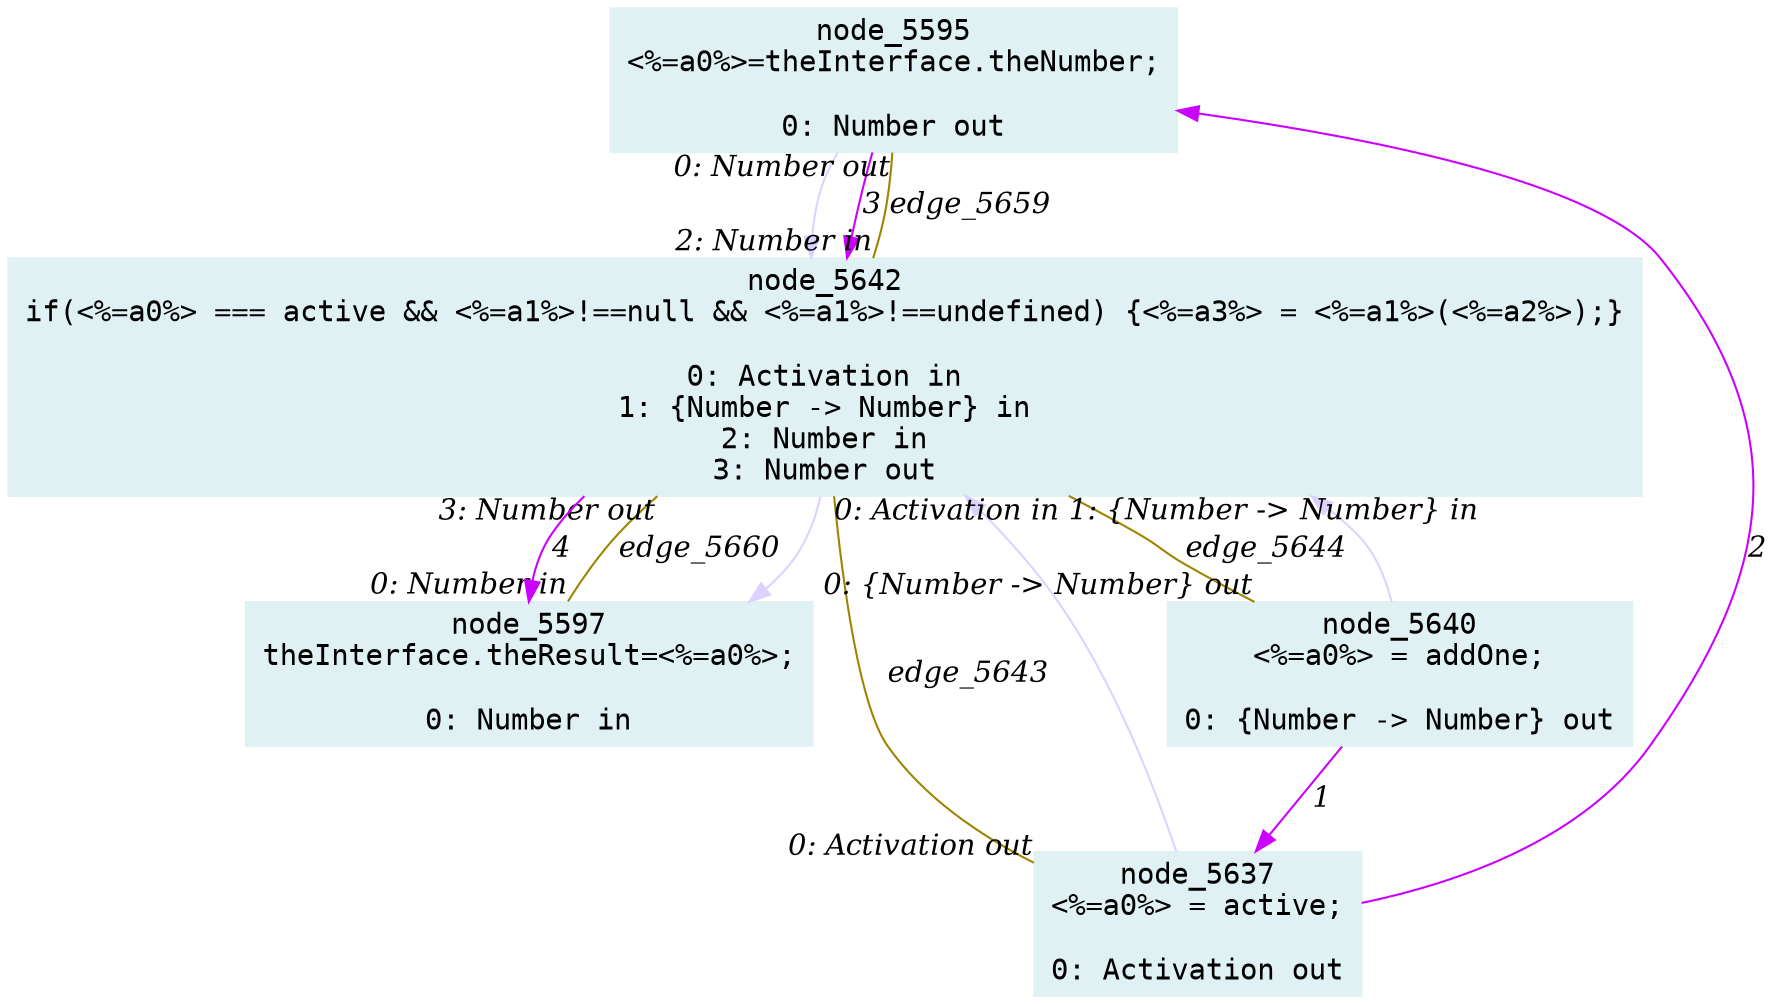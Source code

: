 digraph g{node_5595 [shape="box", style="filled", color="#dff1f2", fontname="Courier", label="node_5595
<%=a0%>=theInterface.theNumber;

0: Number out" ]
node_5597 [shape="box", style="filled", color="#dff1f2", fontname="Courier", label="node_5597
theInterface.theResult=<%=a0%>;

0: Number in" ]
node_5637 [shape="box", style="filled", color="#dff1f2", fontname="Courier", label="node_5637
<%=a0%> = active;

0: Activation out" ]
node_5640 [shape="box", style="filled", color="#dff1f2", fontname="Courier", label="node_5640
<%=a0%> = addOne;

0: {Number -> Number} out" ]
node_5642 [shape="box", style="filled", color="#dff1f2", fontname="Courier", label="node_5642
if(<%=a0%> === active && <%=a1%>!==null && <%=a1%>!==undefined) {<%=a3%> = <%=a1%>(<%=a2%>);}

0: Activation in
1: {Number -> Number} in
2: Number in
3: Number out" ]
node_5642 -> node_5597 [dir=forward, arrowHead=normal, fontname="Times-Italic", arrowsize=1, color="#ddd2ff", label="",  headlabel="", taillabel="" ]
node_5595 -> node_5642 [dir=forward, arrowHead=normal, fontname="Times-Italic", arrowsize=1, color="#ddd2ff", label="",  headlabel="", taillabel="" ]
node_5637 -> node_5642 [dir=forward, arrowHead=normal, fontname="Times-Italic", arrowsize=1, color="#ddd2ff", label="",  headlabel="", taillabel="" ]
node_5640 -> node_5642 [dir=forward, arrowHead=normal, fontname="Times-Italic", arrowsize=1, color="#ddd2ff", label="",  headlabel="", taillabel="" ]
node_5640 -> node_5637 [dir=forward, arrowHead=normal, fontname="Times-Italic", arrowsize=1, color="#cc00ff", label="1",  headlabel="", taillabel="" ]
node_5637 -> node_5595 [dir=forward, arrowHead=normal, fontname="Times-Italic", arrowsize=1, color="#cc00ff", label="2",  headlabel="", taillabel="" ]
node_5595 -> node_5642 [dir=forward, arrowHead=normal, fontname="Times-Italic", arrowsize=1, color="#cc00ff", label="3",  headlabel="", taillabel="" ]
node_5642 -> node_5597 [dir=forward, arrowHead=normal, fontname="Times-Italic", arrowsize=1, color="#cc00ff", label="4",  headlabel="", taillabel="" ]
node_5642 -> node_5637 [dir=none, arrowHead=none, fontname="Times-Italic", arrowsize=1, color="#9d8400", label="edge_5643",  headlabel="0: Activation out", taillabel="0: Activation in" ]
node_5642 -> node_5640 [dir=none, arrowHead=none, fontname="Times-Italic", arrowsize=1, color="#9d8400", label="edge_5644",  headlabel="0: {Number -> Number} out", taillabel="1: {Number -> Number} in" ]
node_5642 -> node_5595 [dir=none, arrowHead=none, fontname="Times-Italic", arrowsize=1, color="#9d8400", label="edge_5659",  headlabel="0: Number out", taillabel="2: Number in" ]
node_5597 -> node_5642 [dir=none, arrowHead=none, fontname="Times-Italic", arrowsize=1, color="#9d8400", label="edge_5660",  headlabel="3: Number out", taillabel="0: Number in" ]
}